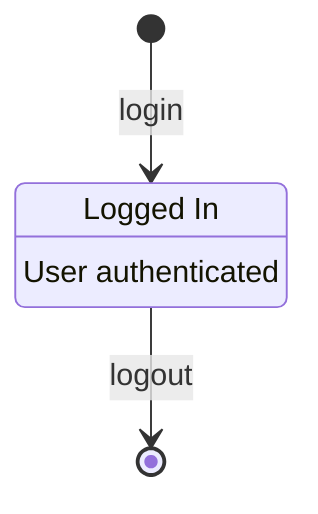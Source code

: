 stateDiagram-v2
state "Logged In" as S1
S1 : User authenticated
[*] --> S1 : login
S1 --> [*] : logout